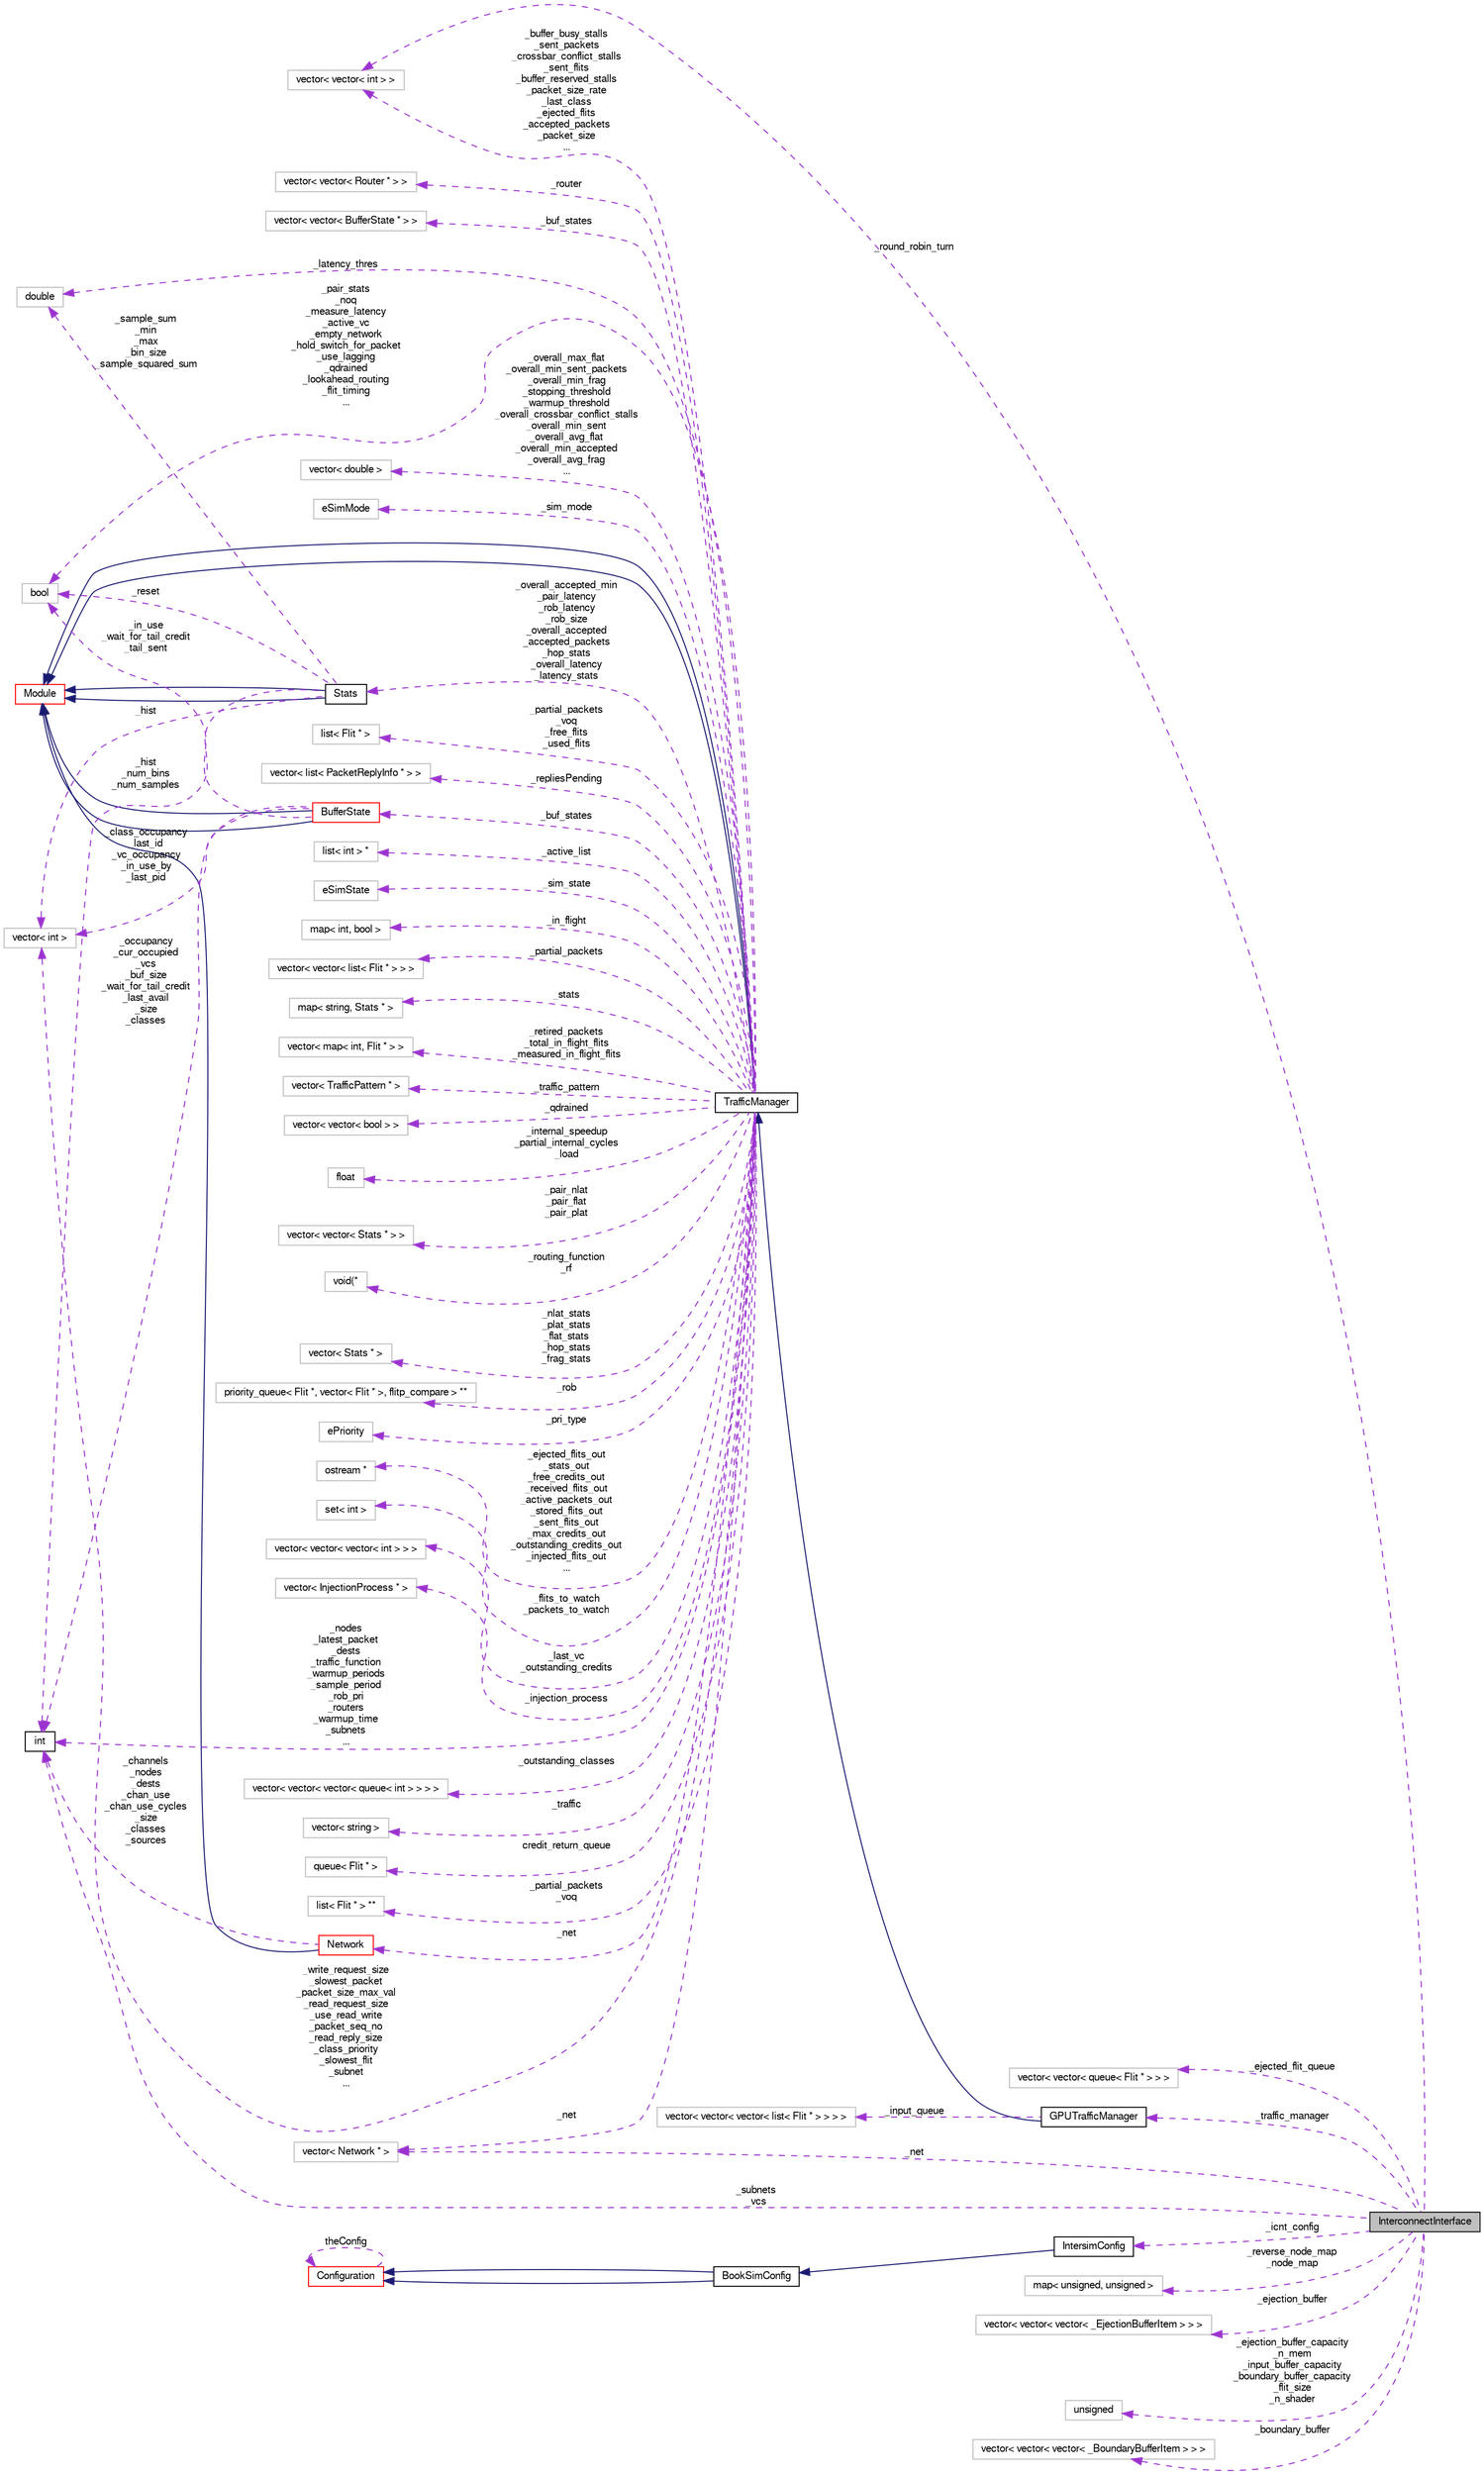 digraph G
{
  bgcolor="transparent";
  edge [fontname="FreeSans",fontsize="10",labelfontname="FreeSans",labelfontsize="10"];
  node [fontname="FreeSans",fontsize="10",shape=record];
  rankdir=LR;
  Node1 [label="InterconnectInterface",height=0.2,width=0.4,color="black", fillcolor="grey75", style="filled" fontcolor="black"];
  Node2 -> Node1 [dir=back,color="darkorchid3",fontsize="10",style="dashed",label="_round_robin_turn",fontname="FreeSans"];
  Node2 [label="vector\< vector\< int \> \>",height=0.2,width=0.4,color="grey75"];
  Node3 -> Node1 [dir=back,color="darkorchid3",fontsize="10",style="dashed",label="_ejected_flit_queue",fontname="FreeSans"];
  Node3 [label="vector\< vector\< queue\< Flit * \> \> \>",height=0.2,width=0.4,color="grey75"];
  Node4 -> Node1 [dir=back,color="darkorchid3",fontsize="10",style="dashed",label="_traffic_manager",fontname="FreeSans"];
  Node4 [label="GPUTrafficManager",height=0.2,width=0.4,color="black",URL="$classGPUTrafficManager.html"];
  Node5 -> Node4 [dir=back,color="midnightblue",fontsize="10",style="solid",fontname="FreeSans"];
  Node5 [label="TrafficManager",height=0.2,width=0.4,color="black",URL="$classTrafficManager.html"];
  Node6 -> Node5 [dir=back,color="midnightblue",fontsize="10",style="solid",fontname="FreeSans"];
  Node6 [label="Module",height=0.2,width=0.4,color="red",URL="$classModule.html"];
  Node6 -> Node5 [dir=back,color="midnightblue",fontsize="10",style="solid",fontname="FreeSans"];
  Node2 -> Node5 [dir=back,color="darkorchid3",fontsize="10",style="dashed",label="_buffer_busy_stalls\n_sent_packets\n_crossbar_conflict_stalls\n_sent_flits\n_buffer_reserved_stalls\n_packet_size_rate\n_last_class\n_ejected_flits\n_accepted_packets\n_packet_size\n...",fontname="FreeSans"];
  Node7 -> Node5 [dir=back,color="darkorchid3",fontsize="10",style="dashed",label="_partial_packets\n_voq\n_free_flits\n_used_flits",fontname="FreeSans"];
  Node7 [label="list\< Flit * \>",height=0.2,width=0.4,color="grey75"];
  Node8 -> Node5 [dir=back,color="darkorchid3",fontsize="10",style="dashed",label="_repliesPending",fontname="FreeSans"];
  Node8 [label="vector\< list\< PacketReplyInfo * \> \>",height=0.2,width=0.4,color="grey75"];
  Node9 -> Node5 [dir=back,color="darkorchid3",fontsize="10",style="dashed",label="_latency_thres",fontname="FreeSans"];
  Node9 [label="double",height=0.2,width=0.4,color="grey75"];
  Node10 -> Node5 [dir=back,color="darkorchid3",fontsize="10",style="dashed",label="_active_list",fontname="FreeSans"];
  Node10 [label="list\< int \> *",height=0.2,width=0.4,color="grey75"];
  Node11 -> Node5 [dir=back,color="darkorchid3",fontsize="10",style="dashed",label="_sim_state",fontname="FreeSans"];
  Node11 [label="eSimState",height=0.2,width=0.4,color="grey75"];
  Node12 -> Node5 [dir=back,color="darkorchid3",fontsize="10",style="dashed",label="_in_flight",fontname="FreeSans"];
  Node12 [label="map\< int, bool \>",height=0.2,width=0.4,color="grey75"];
  Node13 -> Node5 [dir=back,color="darkorchid3",fontsize="10",style="dashed",label="_partial_packets",fontname="FreeSans"];
  Node13 [label="vector\< vector\< list\< Flit * \> \> \>",height=0.2,width=0.4,color="grey75"];
  Node14 -> Node5 [dir=back,color="darkorchid3",fontsize="10",style="dashed",label="_stats",fontname="FreeSans"];
  Node14 [label="map\< string, Stats * \>",height=0.2,width=0.4,color="grey75"];
  Node15 -> Node5 [dir=back,color="darkorchid3",fontsize="10",style="dashed",label="_retired_packets\n_total_in_flight_flits\n_measured_in_flight_flits",fontname="FreeSans"];
  Node15 [label="vector\< map\< int, Flit * \> \>",height=0.2,width=0.4,color="grey75"];
  Node16 -> Node5 [dir=back,color="darkorchid3",fontsize="10",style="dashed",label="_traffic_pattern",fontname="FreeSans"];
  Node16 [label="vector\< TrafficPattern * \>",height=0.2,width=0.4,color="grey75"];
  Node17 -> Node5 [dir=back,color="darkorchid3",fontsize="10",style="dashed",label="_qdrained",fontname="FreeSans"];
  Node17 [label="vector\< vector\< bool \> \>",height=0.2,width=0.4,color="grey75"];
  Node18 -> Node5 [dir=back,color="darkorchid3",fontsize="10",style="dashed",label="_internal_speedup\n_partial_internal_cycles\n_load",fontname="FreeSans"];
  Node18 [label="float",height=0.2,width=0.4,color="grey75"];
  Node19 -> Node5 [dir=back,color="darkorchid3",fontsize="10",style="dashed",label="_pair_nlat\n_pair_flat\n_pair_plat",fontname="FreeSans"];
  Node19 [label="vector\< vector\< Stats * \> \>",height=0.2,width=0.4,color="grey75"];
  Node20 -> Node5 [dir=back,color="darkorchid3",fontsize="10",style="dashed",label="_routing_function\n_rf",fontname="FreeSans"];
  Node20 [label="void(*",height=0.2,width=0.4,color="grey75"];
  Node21 -> Node5 [dir=back,color="darkorchid3",fontsize="10",style="dashed",label="_nlat_stats\n_plat_stats\n_flat_stats\n_hop_stats\n_frag_stats",fontname="FreeSans"];
  Node21 [label="vector\< Stats * \>",height=0.2,width=0.4,color="grey75"];
  Node22 -> Node5 [dir=back,color="darkorchid3",fontsize="10",style="dashed",label="_rob",fontname="FreeSans"];
  Node22 [label="priority_queue\< Flit *, vector\< Flit * \>, flitp_compare \> **",height=0.2,width=0.4,color="grey75"];
  Node23 -> Node5 [dir=back,color="darkorchid3",fontsize="10",style="dashed",label="_pri_type",fontname="FreeSans"];
  Node23 [label="ePriority",height=0.2,width=0.4,color="grey75"];
  Node24 -> Node5 [dir=back,color="darkorchid3",fontsize="10",style="dashed",label="_ejected_flits_out\n_stats_out\n_free_credits_out\n_received_flits_out\n_active_packets_out\n_stored_flits_out\n_sent_flits_out\n_max_credits_out\n_outstanding_credits_out\n_injected_flits_out\n...",fontname="FreeSans"];
  Node24 [label="ostream *",height=0.2,width=0.4,color="grey75"];
  Node25 -> Node5 [dir=back,color="darkorchid3",fontsize="10",style="dashed",label="_flits_to_watch\n_packets_to_watch",fontname="FreeSans"];
  Node25 [label="set\< int \>",height=0.2,width=0.4,color="grey75"];
  Node26 -> Node5 [dir=back,color="darkorchid3",fontsize="10",style="dashed",label="_net",fontname="FreeSans"];
  Node26 [label="vector\< Network * \>",height=0.2,width=0.4,color="grey75"];
  Node27 -> Node5 [dir=back,color="darkorchid3",fontsize="10",style="dashed",label="_last_vc\n_outstanding_credits",fontname="FreeSans"];
  Node27 [label="vector\< vector\< vector\< int \> \> \>",height=0.2,width=0.4,color="grey75"];
  Node28 -> Node5 [dir=back,color="darkorchid3",fontsize="10",style="dashed",label="_injection_process",fontname="FreeSans"];
  Node28 [label="vector\< InjectionProcess * \>",height=0.2,width=0.4,color="grey75"];
  Node29 -> Node5 [dir=back,color="darkorchid3",fontsize="10",style="dashed",label="_nodes\n_latest_packet\n_dests\n_traffic_function\n_warmup_periods\n_sample_period\n_rob_pri\n_routers\n_warmup_time\n_subnets\n...",fontname="FreeSans"];
  Node29 [label="int",height=0.2,width=0.4,color="black",URL="$classint.html"];
  Node30 -> Node5 [dir=back,color="darkorchid3",fontsize="10",style="dashed",label="_outstanding_classes",fontname="FreeSans"];
  Node30 [label="vector\< vector\< vector\< queue\< int \> \> \> \>",height=0.2,width=0.4,color="grey75"];
  Node31 -> Node5 [dir=back,color="darkorchid3",fontsize="10",style="dashed",label="_traffic",fontname="FreeSans"];
  Node31 [label="vector\< string \>",height=0.2,width=0.4,color="grey75"];
  Node32 -> Node5 [dir=back,color="darkorchid3",fontsize="10",style="dashed",label="credit_return_queue",fontname="FreeSans"];
  Node32 [label="queue\< Flit * \>",height=0.2,width=0.4,color="grey75"];
  Node33 -> Node5 [dir=back,color="darkorchid3",fontsize="10",style="dashed",label="_partial_packets\n_voq",fontname="FreeSans"];
  Node33 [label="list\< Flit * \> **",height=0.2,width=0.4,color="grey75"];
  Node34 -> Node5 [dir=back,color="darkorchid3",fontsize="10",style="dashed",label="_pair_stats\n_noq\n_measure_latency\n_active_vc\n_empty_network\n_hold_switch_for_packet\n_use_lagging\n_qdrained\n_lookahead_routing\n_flit_timing\n...",fontname="FreeSans"];
  Node34 [label="bool",height=0.2,width=0.4,color="grey75"];
  Node35 -> Node5 [dir=back,color="darkorchid3",fontsize="10",style="dashed",label="_net",fontname="FreeSans"];
  Node35 [label="Network",height=0.2,width=0.4,color="red",URL="$classNetwork.html"];
  Node6 -> Node35 [dir=back,color="midnightblue",fontsize="10",style="solid",fontname="FreeSans"];
  Node29 -> Node35 [dir=back,color="darkorchid3",fontsize="10",style="dashed",label="_channels\n_nodes\n_dests\n_chan_use\n_chan_use_cycles\n_size\n_classes\n_sources",fontname="FreeSans"];
  Node36 -> Node5 [dir=back,color="darkorchid3",fontsize="10",style="dashed",label="_write_request_size\n_slowest_packet\n_packet_size_max_val\n_read_request_size\n_use_read_write\n_packet_seq_no\n_read_reply_size\n_class_priority\n_slowest_flit\n_subnet\n...",fontname="FreeSans"];
  Node36 [label="vector\< int \>",height=0.2,width=0.4,color="grey75"];
  Node37 -> Node5 [dir=back,color="darkorchid3",fontsize="10",style="dashed",label="_router",fontname="FreeSans"];
  Node37 [label="vector\< vector\< Router * \> \>",height=0.2,width=0.4,color="grey75"];
  Node38 -> Node5 [dir=back,color="darkorchid3",fontsize="10",style="dashed",label="_overall_accepted_min\n_pair_latency\n_rob_latency\n_rob_size\n_overall_accepted\n_accepted_packets\n_hop_stats\n_overall_latency\n_latency_stats",fontname="FreeSans"];
  Node38 [label="Stats",height=0.2,width=0.4,color="black",URL="$classStats.html"];
  Node6 -> Node38 [dir=back,color="midnightblue",fontsize="10",style="solid",fontname="FreeSans"];
  Node6 -> Node38 [dir=back,color="midnightblue",fontsize="10",style="solid",fontname="FreeSans"];
  Node9 -> Node38 [dir=back,color="darkorchid3",fontsize="10",style="dashed",label="_sample_sum\n_min\n_max\n_bin_size\n_sample_squared_sum",fontname="FreeSans"];
  Node29 -> Node38 [dir=back,color="darkorchid3",fontsize="10",style="dashed",label="_hist\n_num_bins\n_num_samples",fontname="FreeSans"];
  Node34 -> Node38 [dir=back,color="darkorchid3",fontsize="10",style="dashed",label="_reset",fontname="FreeSans"];
  Node36 -> Node38 [dir=back,color="darkorchid3",fontsize="10",style="dashed",label="_hist",fontname="FreeSans"];
  Node39 -> Node5 [dir=back,color="darkorchid3",fontsize="10",style="dashed",label="_buf_states",fontname="FreeSans"];
  Node39 [label="vector\< vector\< BufferState * \> \>",height=0.2,width=0.4,color="grey75"];
  Node40 -> Node5 [dir=back,color="darkorchid3",fontsize="10",style="dashed",label="_buf_states",fontname="FreeSans"];
  Node40 [label="BufferState",height=0.2,width=0.4,color="red",URL="$classBufferState.html"];
  Node6 -> Node40 [dir=back,color="midnightblue",fontsize="10",style="solid",fontname="FreeSans"];
  Node6 -> Node40 [dir=back,color="midnightblue",fontsize="10",style="solid",fontname="FreeSans"];
  Node29 -> Node40 [dir=back,color="darkorchid3",fontsize="10",style="dashed",label="_occupancy\n_cur_occupied\n_vcs\n_buf_size\n_wait_for_tail_credit\n_last_avail\n_size\n_classes",fontname="FreeSans"];
  Node34 -> Node40 [dir=back,color="darkorchid3",fontsize="10",style="dashed",label="_in_use\n_wait_for_tail_credit\n_tail_sent",fontname="FreeSans"];
  Node36 -> Node40 [dir=back,color="darkorchid3",fontsize="10",style="dashed",label="_class_occupancy\n_last_id\n_vc_occupancy\n_in_use_by\n_last_pid",fontname="FreeSans"];
  Node41 -> Node5 [dir=back,color="darkorchid3",fontsize="10",style="dashed",label="_overall_max_flat\n_overall_min_sent_packets\n_overall_min_frag\n_stopping_threshold\n_warmup_threshold\n_overall_crossbar_conflict_stalls\n_overall_min_sent\n_overall_avg_flat\n_overall_min_accepted\n_overall_avg_frag\n...",fontname="FreeSans"];
  Node41 [label="vector\< double \>",height=0.2,width=0.4,color="grey75"];
  Node42 -> Node5 [dir=back,color="darkorchid3",fontsize="10",style="dashed",label="_sim_mode",fontname="FreeSans"];
  Node42 [label="eSimMode",height=0.2,width=0.4,color="grey75"];
  Node43 -> Node4 [dir=back,color="darkorchid3",fontsize="10",style="dashed",label="_input_queue",fontname="FreeSans"];
  Node43 [label="vector\< vector\< vector\< list\< Flit * \> \> \> \>",height=0.2,width=0.4,color="grey75"];
  Node44 -> Node1 [dir=back,color="darkorchid3",fontsize="10",style="dashed",label="_icnt_config",fontname="FreeSans"];
  Node44 [label="IntersimConfig",height=0.2,width=0.4,color="black",URL="$classIntersimConfig.html"];
  Node45 -> Node44 [dir=back,color="midnightblue",fontsize="10",style="solid",fontname="FreeSans"];
  Node45 [label="BookSimConfig",height=0.2,width=0.4,color="black",URL="$classBookSimConfig.html"];
  Node46 -> Node45 [dir=back,color="midnightblue",fontsize="10",style="solid",fontname="FreeSans"];
  Node46 [label="Configuration",height=0.2,width=0.4,color="red",URL="$classConfiguration.html"];
  Node46 -> Node46 [dir=back,color="darkorchid3",fontsize="10",style="dashed",label="theConfig",fontname="FreeSans"];
  Node46 -> Node45 [dir=back,color="midnightblue",fontsize="10",style="solid",fontname="FreeSans"];
  Node26 -> Node1 [dir=back,color="darkorchid3",fontsize="10",style="dashed",label="_net",fontname="FreeSans"];
  Node29 -> Node1 [dir=back,color="darkorchid3",fontsize="10",style="dashed",label="_subnets\n_vcs",fontname="FreeSans"];
  Node47 -> Node1 [dir=back,color="darkorchid3",fontsize="10",style="dashed",label="_reverse_node_map\n_node_map",fontname="FreeSans"];
  Node47 [label="map\< unsigned, unsigned \>",height=0.2,width=0.4,color="grey75"];
  Node48 -> Node1 [dir=back,color="darkorchid3",fontsize="10",style="dashed",label="_ejection_buffer",fontname="FreeSans"];
  Node48 [label="vector\< vector\< vector\< _EjectionBufferItem \> \> \>",height=0.2,width=0.4,color="grey75"];
  Node49 -> Node1 [dir=back,color="darkorchid3",fontsize="10",style="dashed",label="_ejection_buffer_capacity\n_n_mem\n_input_buffer_capacity\n_boundary_buffer_capacity\n_flit_size\n_n_shader",fontname="FreeSans"];
  Node49 [label="unsigned",height=0.2,width=0.4,color="grey75"];
  Node50 -> Node1 [dir=back,color="darkorchid3",fontsize="10",style="dashed",label="_boundary_buffer",fontname="FreeSans"];
  Node50 [label="vector\< vector\< vector\< _BoundaryBufferItem \> \> \>",height=0.2,width=0.4,color="grey75"];
}
